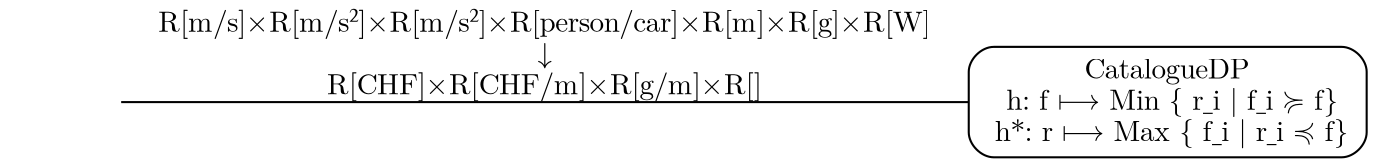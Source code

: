 digraph G { 

                graph [fontname = "STIX Two Math"];
                 node [fontname = "STIX Two Math"];
                 edge [fontname = "STIX Two Math"];
                rankdir=LR;
   node1 [shape="box",style="rounded",label="CatalogueDP\n h: f ⟼ Min { r_i | f_i ≽ f}\n h*: r ⟼ Max { f_i | r_i ≼ f}"];
   
   node2 [shape="none",label=""];
   
   node2->node1 [arrowhead="none",label="R[m/s]×R[m/s²]×R[m/s²]×R[person/car]×R[m]×R[g]×R[W]\n↓\nR[CHF]×R[CHF/m]×R[g/m]×R[]"];
   }